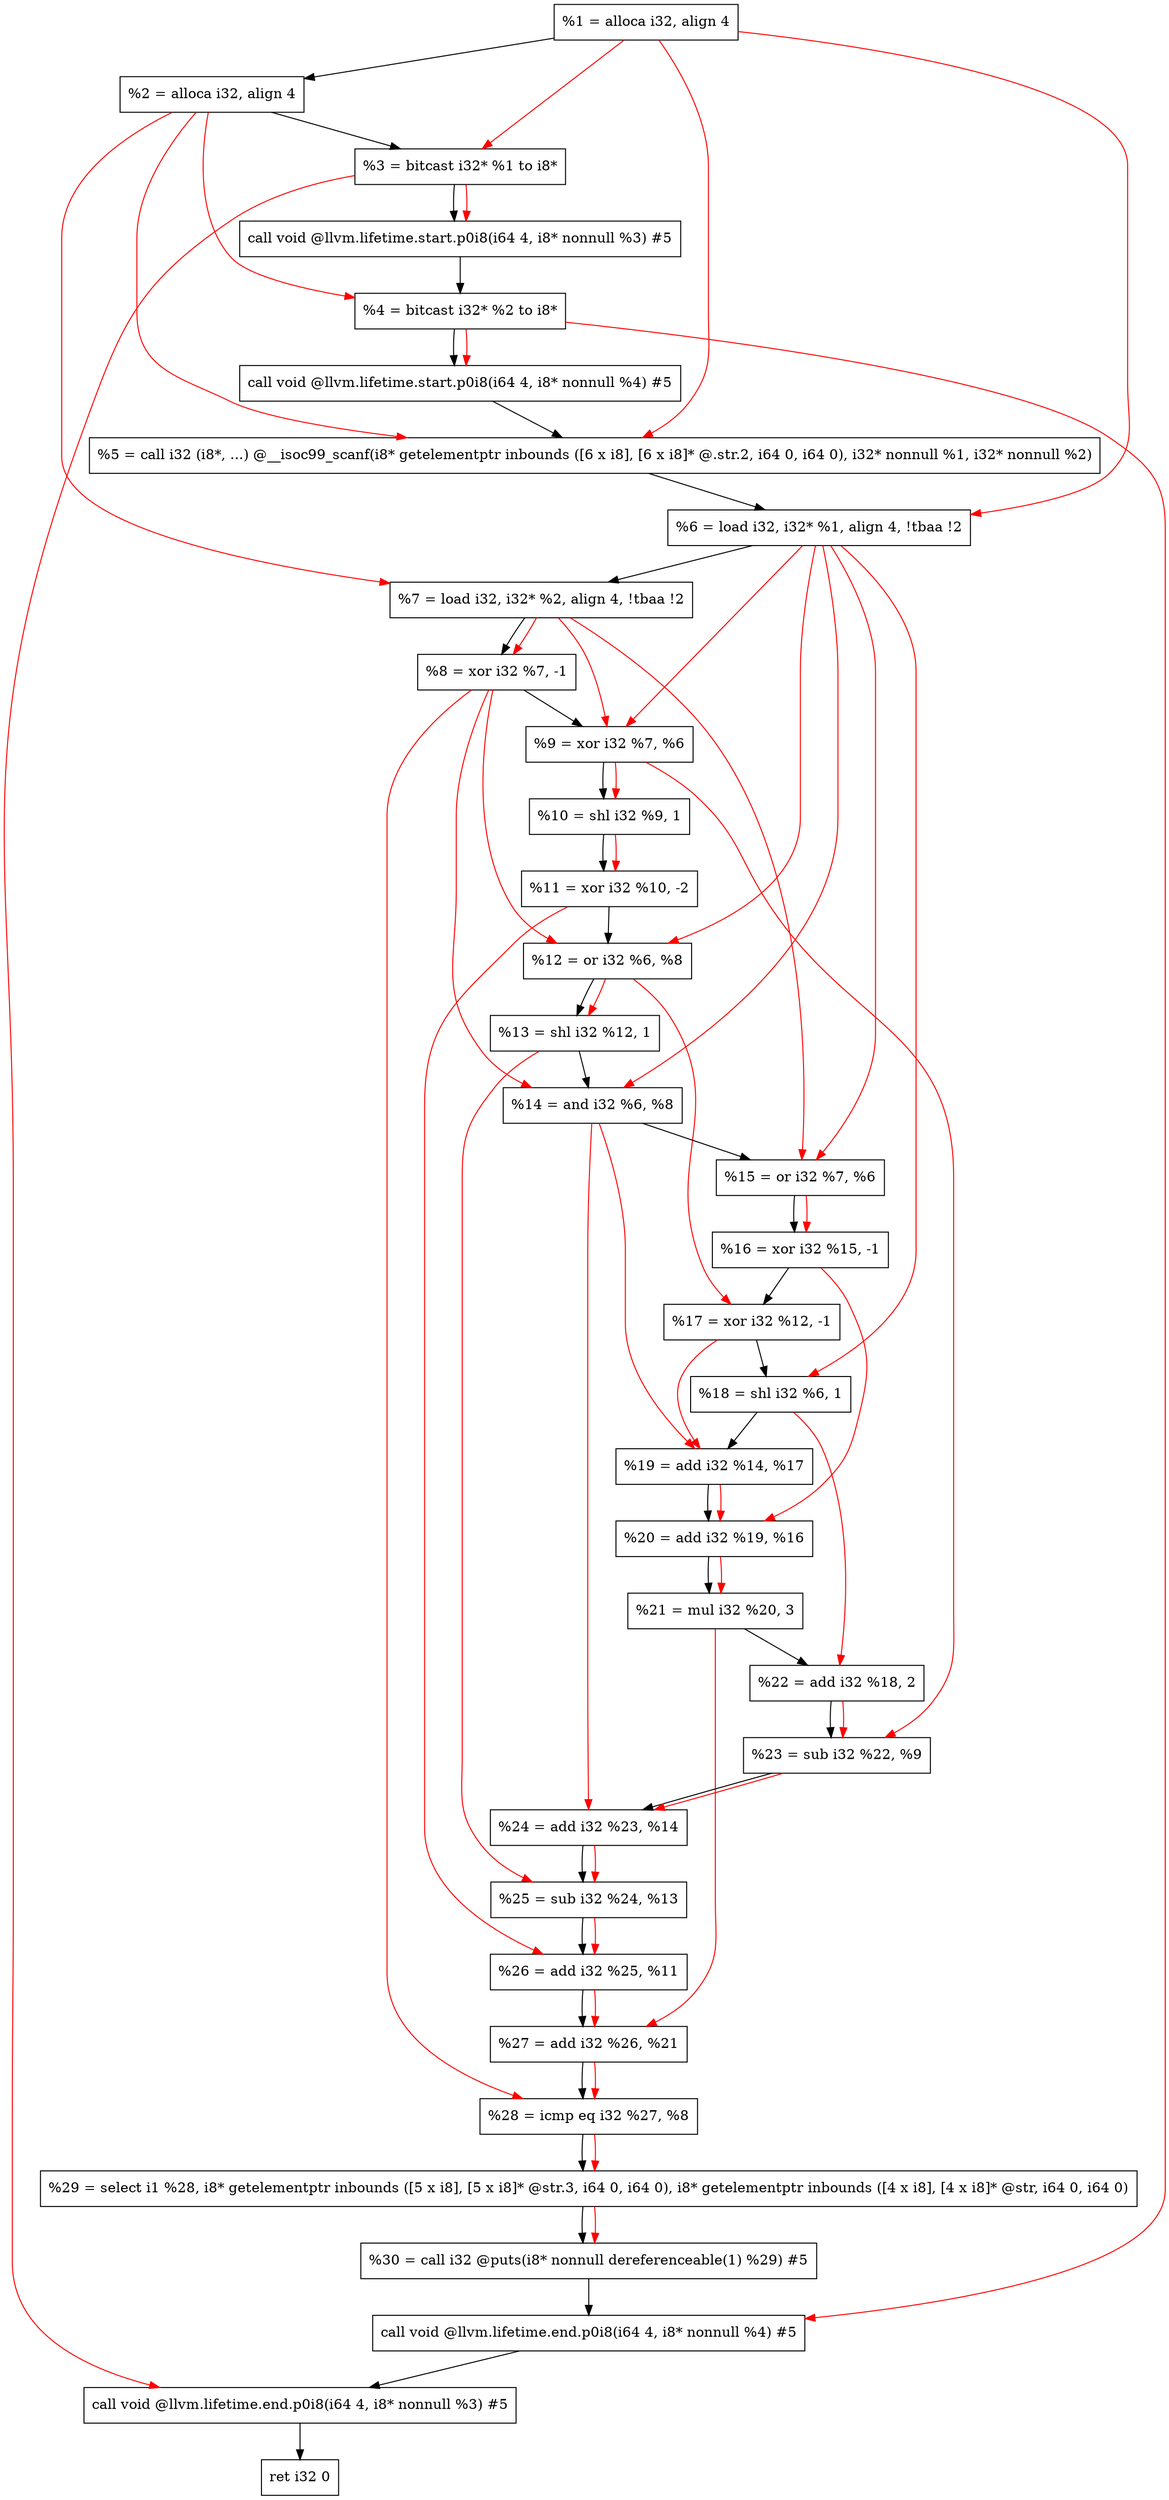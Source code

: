 digraph "DFG for'main' function" {
	Node0xb61b48[shape=record, label="  %1 = alloca i32, align 4"];
	Node0xb61bc8[shape=record, label="  %2 = alloca i32, align 4"];
	Node0xb61c58[shape=record, label="  %3 = bitcast i32* %1 to i8*"];
	Node0xb620b8[shape=record, label="  call void @llvm.lifetime.start.p0i8(i64 4, i8* nonnull %3) #5"];
	Node0xb62198[shape=record, label="  %4 = bitcast i32* %2 to i8*"];
	Node0xb622b8[shape=record, label="  call void @llvm.lifetime.start.p0i8(i64 4, i8* nonnull %4) #5"];
	Node0xb624f0[shape=record, label="  %5 = call i32 (i8*, ...) @__isoc99_scanf(i8* getelementptr inbounds ([6 x i8], [6 x i8]* @.str.2, i64 0, i64 0), i32* nonnull %1, i32* nonnull %2)"];
	Node0xb625a8[shape=record, label="  %6 = load i32, i32* %1, align 4, !tbaa !2"];
	Node0xb63518[shape=record, label="  %7 = load i32, i32* %2, align 4, !tbaa !2"];
	Node0xb63ba0[shape=record, label="  %8 = xor i32 %7, -1"];
	Node0xb63c10[shape=record, label="  %9 = xor i32 %7, %6"];
	Node0xb63c80[shape=record, label="  %10 = shl i32 %9, 1"];
	Node0xb63cf0[shape=record, label="  %11 = xor i32 %10, -2"];
	Node0xb63d60[shape=record, label="  %12 = or i32 %6, %8"];
	Node0xb63dd0[shape=record, label="  %13 = shl i32 %12, 1"];
	Node0xb63e40[shape=record, label="  %14 = and i32 %6, %8"];
	Node0xb63eb0[shape=record, label="  %15 = or i32 %7, %6"];
	Node0xb63f20[shape=record, label="  %16 = xor i32 %15, -1"];
	Node0xb63f90[shape=record, label="  %17 = xor i32 %12, -1"];
	Node0xb64000[shape=record, label="  %18 = shl i32 %6, 1"];
	Node0xb64070[shape=record, label="  %19 = add i32 %14, %17"];
	Node0xb640e0[shape=record, label="  %20 = add i32 %19, %16"];
	Node0xb64150[shape=record, label="  %21 = mul i32 %20, 3"];
	Node0xb641c0[shape=record, label="  %22 = add i32 %18, 2"];
	Node0xb64230[shape=record, label="  %23 = sub i32 %22, %9"];
	Node0xb642a0[shape=record, label="  %24 = add i32 %23, %14"];
	Node0xb64310[shape=record, label="  %25 = sub i32 %24, %13"];
	Node0xb64380[shape=record, label="  %26 = add i32 %25, %11"];
	Node0xb643f0[shape=record, label="  %27 = add i32 %26, %21"];
	Node0xb64460[shape=record, label="  %28 = icmp eq i32 %27, %8"];
	Node0xb029d8[shape=record, label="  %29 = select i1 %28, i8* getelementptr inbounds ([5 x i8], [5 x i8]* @str.3, i64 0, i64 0), i8* getelementptr inbounds ([4 x i8], [4 x i8]* @str, i64 0, i64 0)"];
	Node0xb644f0[shape=record, label="  %30 = call i32 @puts(i8* nonnull dereferenceable(1) %29) #5"];
	Node0xb64748[shape=record, label="  call void @llvm.lifetime.end.p0i8(i64 4, i8* nonnull %4) #5"];
	Node0xb648a8[shape=record, label="  call void @llvm.lifetime.end.p0i8(i64 4, i8* nonnull %3) #5"];
	Node0xb64968[shape=record, label="  ret i32 0"];
	Node0xb61b48 -> Node0xb61bc8;
	Node0xb61bc8 -> Node0xb61c58;
	Node0xb61c58 -> Node0xb620b8;
	Node0xb620b8 -> Node0xb62198;
	Node0xb62198 -> Node0xb622b8;
	Node0xb622b8 -> Node0xb624f0;
	Node0xb624f0 -> Node0xb625a8;
	Node0xb625a8 -> Node0xb63518;
	Node0xb63518 -> Node0xb63ba0;
	Node0xb63ba0 -> Node0xb63c10;
	Node0xb63c10 -> Node0xb63c80;
	Node0xb63c80 -> Node0xb63cf0;
	Node0xb63cf0 -> Node0xb63d60;
	Node0xb63d60 -> Node0xb63dd0;
	Node0xb63dd0 -> Node0xb63e40;
	Node0xb63e40 -> Node0xb63eb0;
	Node0xb63eb0 -> Node0xb63f20;
	Node0xb63f20 -> Node0xb63f90;
	Node0xb63f90 -> Node0xb64000;
	Node0xb64000 -> Node0xb64070;
	Node0xb64070 -> Node0xb640e0;
	Node0xb640e0 -> Node0xb64150;
	Node0xb64150 -> Node0xb641c0;
	Node0xb641c0 -> Node0xb64230;
	Node0xb64230 -> Node0xb642a0;
	Node0xb642a0 -> Node0xb64310;
	Node0xb64310 -> Node0xb64380;
	Node0xb64380 -> Node0xb643f0;
	Node0xb643f0 -> Node0xb64460;
	Node0xb64460 -> Node0xb029d8;
	Node0xb029d8 -> Node0xb644f0;
	Node0xb644f0 -> Node0xb64748;
	Node0xb64748 -> Node0xb648a8;
	Node0xb648a8 -> Node0xb64968;
edge [color=red]
	Node0xb61b48 -> Node0xb61c58;
	Node0xb61c58 -> Node0xb620b8;
	Node0xb61bc8 -> Node0xb62198;
	Node0xb62198 -> Node0xb622b8;
	Node0xb61b48 -> Node0xb624f0;
	Node0xb61bc8 -> Node0xb624f0;
	Node0xb61b48 -> Node0xb625a8;
	Node0xb61bc8 -> Node0xb63518;
	Node0xb63518 -> Node0xb63ba0;
	Node0xb63518 -> Node0xb63c10;
	Node0xb625a8 -> Node0xb63c10;
	Node0xb63c10 -> Node0xb63c80;
	Node0xb63c80 -> Node0xb63cf0;
	Node0xb625a8 -> Node0xb63d60;
	Node0xb63ba0 -> Node0xb63d60;
	Node0xb63d60 -> Node0xb63dd0;
	Node0xb625a8 -> Node0xb63e40;
	Node0xb63ba0 -> Node0xb63e40;
	Node0xb63518 -> Node0xb63eb0;
	Node0xb625a8 -> Node0xb63eb0;
	Node0xb63eb0 -> Node0xb63f20;
	Node0xb63d60 -> Node0xb63f90;
	Node0xb625a8 -> Node0xb64000;
	Node0xb63e40 -> Node0xb64070;
	Node0xb63f90 -> Node0xb64070;
	Node0xb64070 -> Node0xb640e0;
	Node0xb63f20 -> Node0xb640e0;
	Node0xb640e0 -> Node0xb64150;
	Node0xb64000 -> Node0xb641c0;
	Node0xb641c0 -> Node0xb64230;
	Node0xb63c10 -> Node0xb64230;
	Node0xb64230 -> Node0xb642a0;
	Node0xb63e40 -> Node0xb642a0;
	Node0xb642a0 -> Node0xb64310;
	Node0xb63dd0 -> Node0xb64310;
	Node0xb64310 -> Node0xb64380;
	Node0xb63cf0 -> Node0xb64380;
	Node0xb64380 -> Node0xb643f0;
	Node0xb64150 -> Node0xb643f0;
	Node0xb643f0 -> Node0xb64460;
	Node0xb63ba0 -> Node0xb64460;
	Node0xb64460 -> Node0xb029d8;
	Node0xb029d8 -> Node0xb644f0;
	Node0xb62198 -> Node0xb64748;
	Node0xb61c58 -> Node0xb648a8;
}
